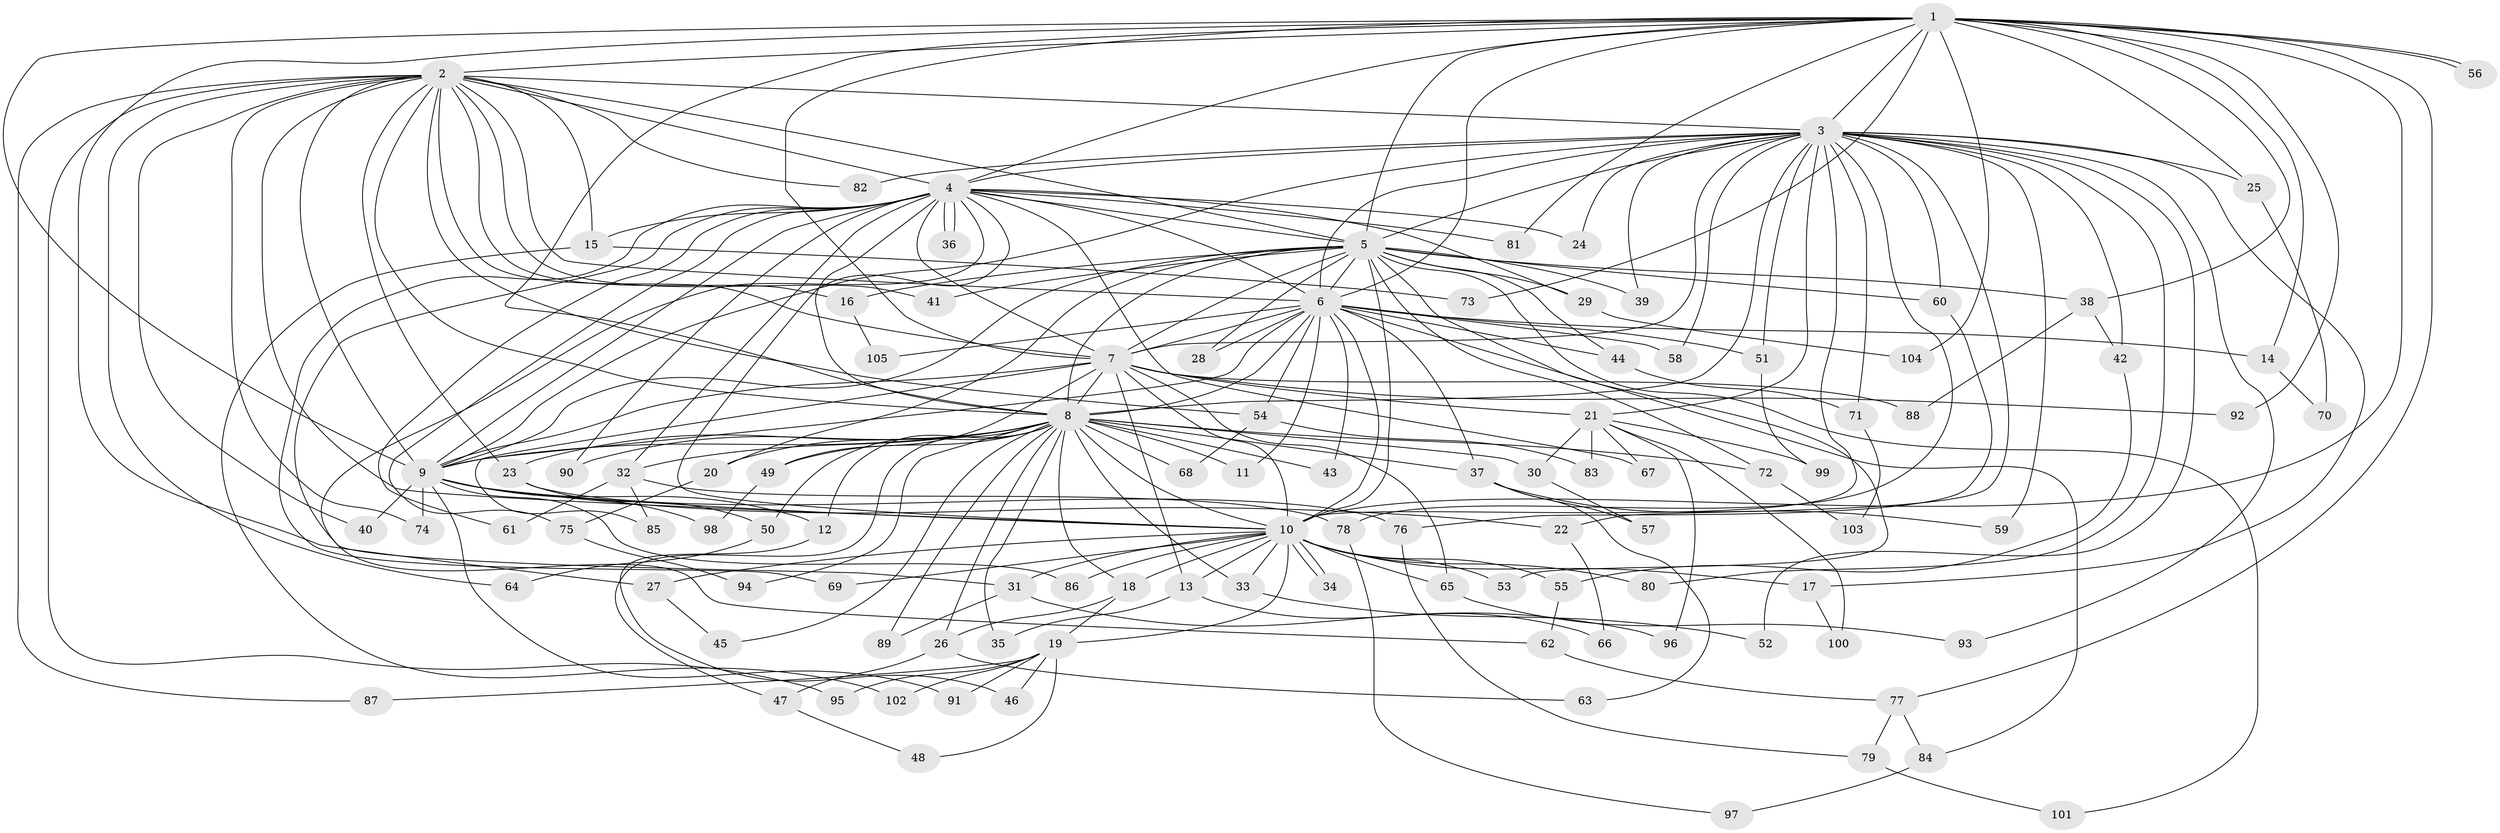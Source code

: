 // Generated by graph-tools (version 1.1) at 2025/01/03/09/25 03:01:36]
// undirected, 105 vertices, 235 edges
graph export_dot {
graph [start="1"]
  node [color=gray90,style=filled];
  1;
  2;
  3;
  4;
  5;
  6;
  7;
  8;
  9;
  10;
  11;
  12;
  13;
  14;
  15;
  16;
  17;
  18;
  19;
  20;
  21;
  22;
  23;
  24;
  25;
  26;
  27;
  28;
  29;
  30;
  31;
  32;
  33;
  34;
  35;
  36;
  37;
  38;
  39;
  40;
  41;
  42;
  43;
  44;
  45;
  46;
  47;
  48;
  49;
  50;
  51;
  52;
  53;
  54;
  55;
  56;
  57;
  58;
  59;
  60;
  61;
  62;
  63;
  64;
  65;
  66;
  67;
  68;
  69;
  70;
  71;
  72;
  73;
  74;
  75;
  76;
  77;
  78;
  79;
  80;
  81;
  82;
  83;
  84;
  85;
  86;
  87;
  88;
  89;
  90;
  91;
  92;
  93;
  94;
  95;
  96;
  97;
  98;
  99;
  100;
  101;
  102;
  103;
  104;
  105;
  1 -- 2;
  1 -- 3;
  1 -- 4;
  1 -- 5;
  1 -- 6;
  1 -- 7;
  1 -- 8;
  1 -- 9;
  1 -- 10;
  1 -- 14;
  1 -- 25;
  1 -- 27;
  1 -- 38;
  1 -- 56;
  1 -- 56;
  1 -- 73;
  1 -- 77;
  1 -- 81;
  1 -- 92;
  1 -- 104;
  2 -- 3;
  2 -- 4;
  2 -- 5;
  2 -- 6;
  2 -- 7;
  2 -- 8;
  2 -- 9;
  2 -- 10;
  2 -- 15;
  2 -- 16;
  2 -- 23;
  2 -- 40;
  2 -- 41;
  2 -- 54;
  2 -- 64;
  2 -- 74;
  2 -- 82;
  2 -- 87;
  2 -- 95;
  3 -- 4;
  3 -- 5;
  3 -- 6;
  3 -- 7;
  3 -- 8;
  3 -- 9;
  3 -- 10;
  3 -- 17;
  3 -- 21;
  3 -- 22;
  3 -- 24;
  3 -- 25;
  3 -- 39;
  3 -- 42;
  3 -- 51;
  3 -- 52;
  3 -- 58;
  3 -- 59;
  3 -- 60;
  3 -- 71;
  3 -- 78;
  3 -- 80;
  3 -- 82;
  3 -- 93;
  4 -- 5;
  4 -- 6;
  4 -- 7;
  4 -- 8;
  4 -- 9;
  4 -- 10;
  4 -- 15;
  4 -- 24;
  4 -- 29;
  4 -- 31;
  4 -- 32;
  4 -- 36;
  4 -- 36;
  4 -- 61;
  4 -- 62;
  4 -- 67;
  4 -- 69;
  4 -- 75;
  4 -- 81;
  4 -- 90;
  5 -- 6;
  5 -- 7;
  5 -- 8;
  5 -- 9;
  5 -- 10;
  5 -- 16;
  5 -- 20;
  5 -- 28;
  5 -- 29;
  5 -- 38;
  5 -- 39;
  5 -- 41;
  5 -- 44;
  5 -- 53;
  5 -- 60;
  5 -- 72;
  5 -- 101;
  6 -- 7;
  6 -- 8;
  6 -- 9;
  6 -- 10;
  6 -- 11;
  6 -- 14;
  6 -- 28;
  6 -- 37;
  6 -- 43;
  6 -- 44;
  6 -- 51;
  6 -- 54;
  6 -- 58;
  6 -- 84;
  6 -- 105;
  7 -- 8;
  7 -- 9;
  7 -- 10;
  7 -- 13;
  7 -- 21;
  7 -- 49;
  7 -- 65;
  7 -- 85;
  7 -- 88;
  7 -- 92;
  8 -- 9;
  8 -- 10;
  8 -- 11;
  8 -- 12;
  8 -- 18;
  8 -- 20;
  8 -- 23;
  8 -- 26;
  8 -- 30;
  8 -- 32;
  8 -- 33;
  8 -- 35;
  8 -- 37;
  8 -- 43;
  8 -- 45;
  8 -- 47;
  8 -- 49;
  8 -- 50;
  8 -- 68;
  8 -- 72;
  8 -- 89;
  8 -- 90;
  8 -- 94;
  9 -- 10;
  9 -- 12;
  9 -- 22;
  9 -- 40;
  9 -- 74;
  9 -- 86;
  9 -- 91;
  9 -- 98;
  10 -- 13;
  10 -- 17;
  10 -- 18;
  10 -- 19;
  10 -- 27;
  10 -- 31;
  10 -- 33;
  10 -- 34;
  10 -- 34;
  10 -- 53;
  10 -- 55;
  10 -- 65;
  10 -- 69;
  10 -- 80;
  10 -- 86;
  12 -- 46;
  13 -- 35;
  13 -- 66;
  14 -- 70;
  15 -- 73;
  15 -- 102;
  16 -- 105;
  17 -- 100;
  18 -- 19;
  18 -- 26;
  19 -- 46;
  19 -- 48;
  19 -- 87;
  19 -- 91;
  19 -- 95;
  19 -- 102;
  20 -- 75;
  21 -- 30;
  21 -- 67;
  21 -- 83;
  21 -- 96;
  21 -- 99;
  21 -- 100;
  22 -- 66;
  23 -- 50;
  23 -- 76;
  25 -- 70;
  26 -- 47;
  26 -- 63;
  27 -- 45;
  29 -- 104;
  30 -- 57;
  31 -- 89;
  31 -- 96;
  32 -- 61;
  32 -- 78;
  32 -- 85;
  33 -- 52;
  37 -- 57;
  37 -- 59;
  37 -- 63;
  38 -- 42;
  38 -- 88;
  42 -- 55;
  44 -- 71;
  47 -- 48;
  49 -- 98;
  50 -- 64;
  51 -- 99;
  54 -- 68;
  54 -- 83;
  55 -- 62;
  60 -- 76;
  62 -- 77;
  65 -- 93;
  71 -- 103;
  72 -- 103;
  75 -- 94;
  76 -- 79;
  77 -- 79;
  77 -- 84;
  78 -- 97;
  79 -- 101;
  84 -- 97;
}
